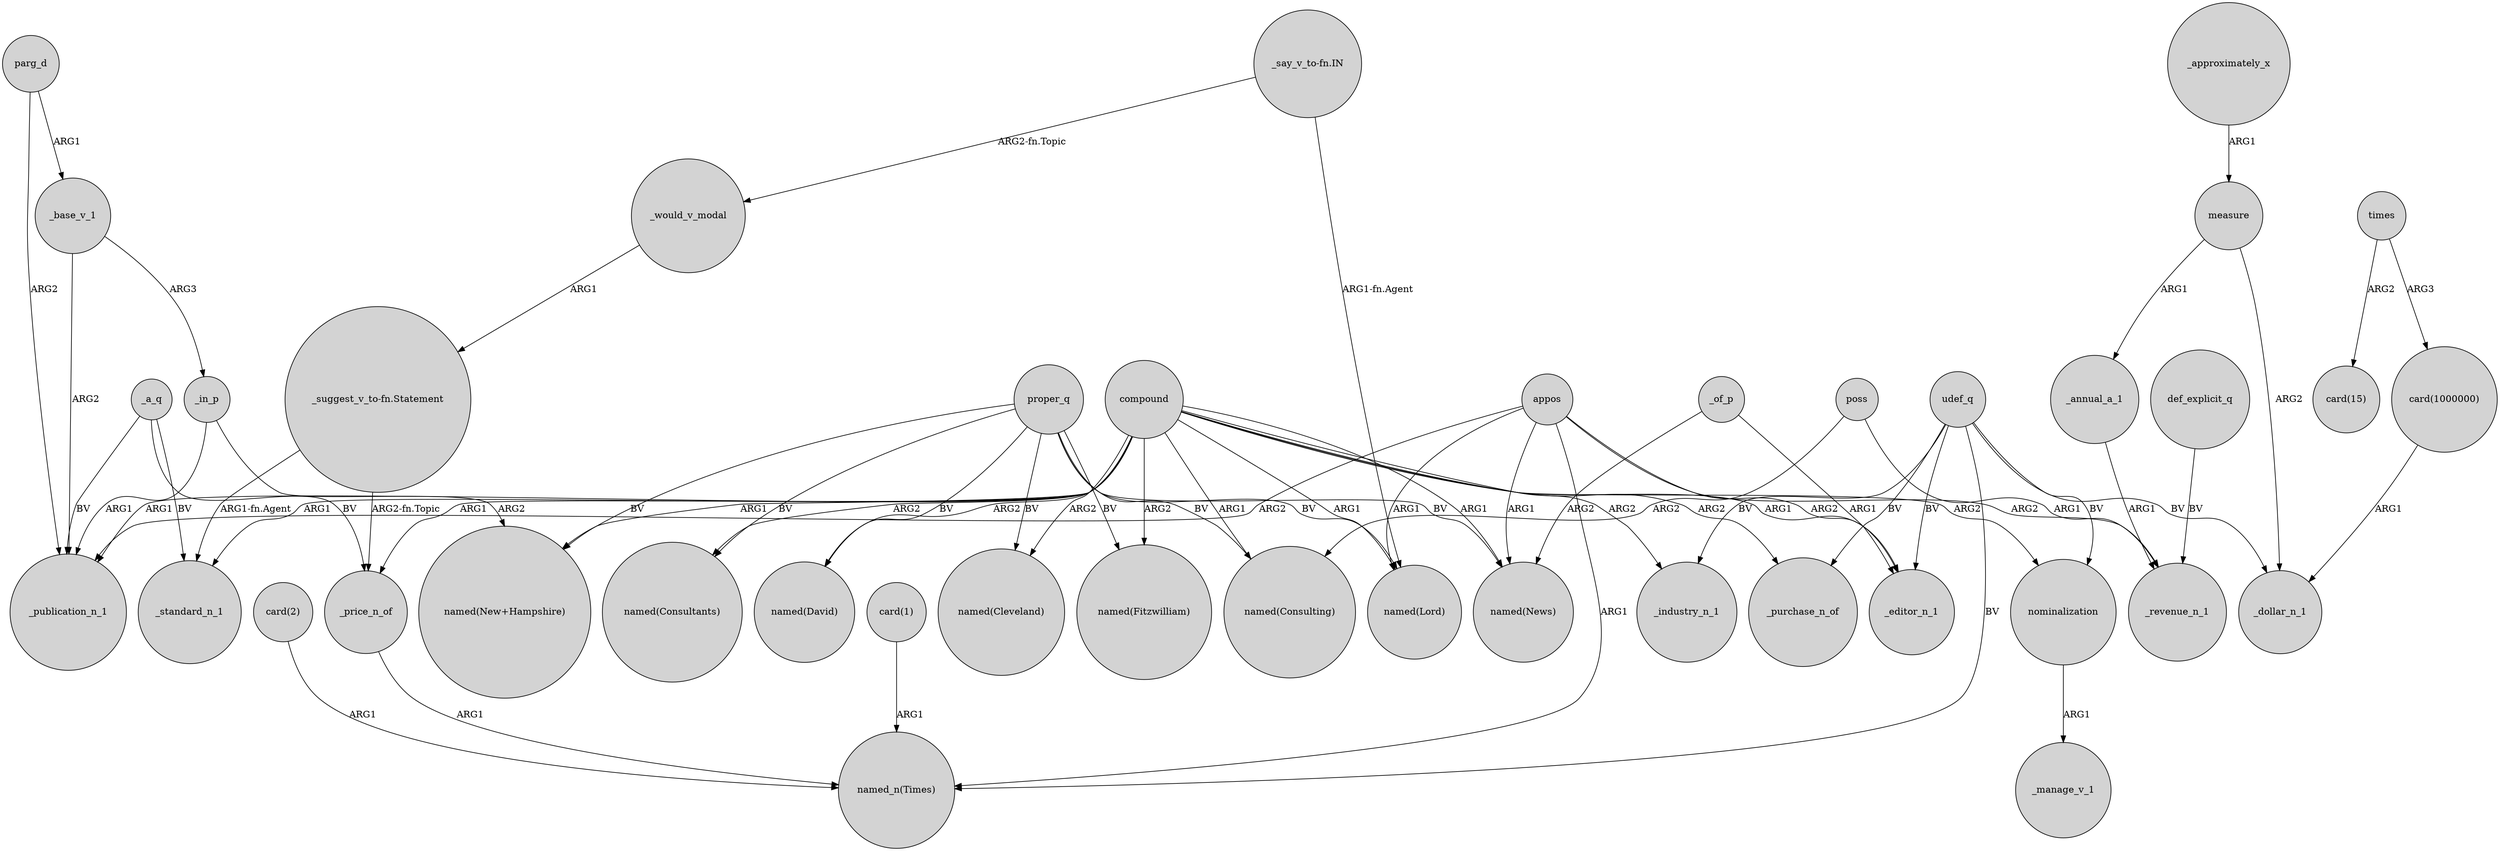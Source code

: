 digraph {
	node [shape=circle style=filled]
	compound -> "named(News)" [label=ARG1]
	"_say_v_to-fn.IN" -> _would_v_modal [label="ARG2-fn.Topic"]
	parg_d -> _publication_n_1 [label=ARG2]
	appos -> _editor_n_1 [label=ARG2]
	_in_p -> _publication_n_1 [label=ARG1]
	"card(1000000)" -> _dollar_n_1 [label=ARG1]
	appos -> _revenue_n_1 [label=ARG2]
	_annual_a_1 -> _revenue_n_1 [label=ARG1]
	compound -> _publication_n_1 [label=ARG1]
	proper_q -> "named(Consultants)" [label=BV]
	compound -> "named(Fitzwilliam)" [label=ARG2]
	proper_q -> "named(Consulting)" [label=BV]
	"card(2)" -> "named_n(Times)" [label=ARG1]
	udef_q -> _purchase_n_of [label=BV]
	compound -> "named(Consultants)" [label=ARG2]
	appos -> "named(Lord)" [label=ARG1]
	"_suggest_v_to-fn.Statement" -> _price_n_of [label="ARG2-fn.Topic"]
	poss -> "named(Consulting)" [label=ARG2]
	times -> "card(15)" [label=ARG2]
	compound -> nominalization [label=ARG2]
	appos -> "named_n(Times)" [label=ARG1]
	appos -> _publication_n_1 [label=ARG2]
	"_say_v_to-fn.IN" -> "named(Lord)" [label="ARG1-fn.Agent"]
	compound -> _editor_n_1 [label=ARG1]
	compound -> "named(New+Hampshire)" [label=ARG1]
	"card(1)" -> "named_n(Times)" [label=ARG1]
	proper_q -> "named(News)" [label=BV]
	compound -> "named(Lord)" [label=ARG1]
	poss -> _revenue_n_1 [label=ARG1]
	_of_p -> _editor_n_1 [label=ARG1]
	_would_v_modal -> "_suggest_v_to-fn.Statement" [label=ARG1]
	proper_q -> "named(Lord)" [label=BV]
	proper_q -> "named(New+Hampshire)" [label=BV]
	compound -> _industry_n_1 [label=ARG2]
	"_suggest_v_to-fn.Statement" -> _standard_n_1 [label="ARG1-fn.Agent"]
	appos -> "named(News)" [label=ARG1]
	udef_q -> "named_n(Times)" [label=BV]
	def_explicit_q -> _revenue_n_1 [label=BV]
	compound -> "named(David)" [label=ARG2]
	measure -> _dollar_n_1 [label=ARG2]
	times -> "card(1000000)" [label=ARG3]
	_of_p -> "named(News)" [label=ARG2]
	_base_v_1 -> _in_p [label=ARG3]
	measure -> _annual_a_1 [label=ARG1]
	_approximately_x -> measure [label=ARG1]
	udef_q -> nominalization [label=BV]
	_a_q -> _publication_n_1 [label=BV]
	proper_q -> "named(Fitzwilliam)" [label=BV]
	_a_q -> _standard_n_1 [label=BV]
	_a_q -> _price_n_of [label=BV]
	udef_q -> _editor_n_1 [label=BV]
	parg_d -> _base_v_1 [label=ARG1]
	compound -> _purchase_n_of [label=ARG2]
	compound -> "named(Consulting)" [label=ARG1]
	compound -> "named(Cleveland)" [label=ARG2]
	_base_v_1 -> _publication_n_1 [label=ARG2]
	compound -> _price_n_of [label=ARG1]
	proper_q -> "named(David)" [label=BV]
	compound -> _standard_n_1 [label=ARG1]
	nominalization -> _manage_v_1 [label=ARG1]
	_in_p -> "named(New+Hampshire)" [label=ARG2]
	_price_n_of -> "named_n(Times)" [label=ARG1]
	udef_q -> _industry_n_1 [label=BV]
	proper_q -> "named(Cleveland)" [label=BV]
	udef_q -> _dollar_n_1 [label=BV]
}
